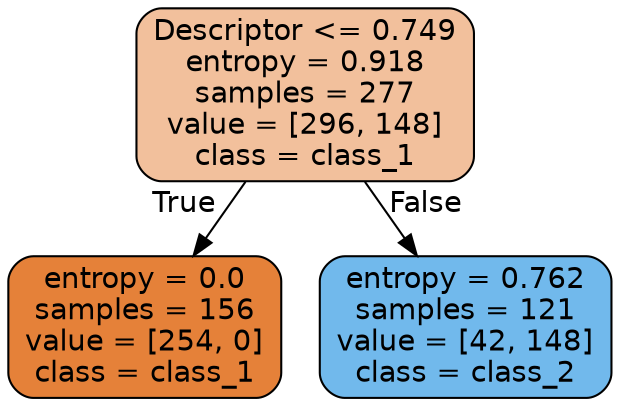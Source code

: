 digraph Tree {
node [shape=box, style="filled, rounded", color="black", fontname="helvetica"] ;
edge [fontname="helvetica"] ;
0 [label="Descriptor <= 0.749\nentropy = 0.918\nsamples = 277\nvalue = [296, 148]\nclass = class_1", fillcolor="#f2c09c"] ;
1 [label="entropy = 0.0\nsamples = 156\nvalue = [254, 0]\nclass = class_1", fillcolor="#e58139"] ;
0 -> 1 [labeldistance=2.5, labelangle=45, headlabel="True"] ;
2 [label="entropy = 0.762\nsamples = 121\nvalue = [42, 148]\nclass = class_2", fillcolor="#71b9ec"] ;
0 -> 2 [labeldistance=2.5, labelangle=-45, headlabel="False"] ;
}